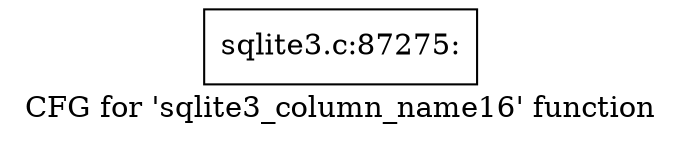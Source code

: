 digraph "CFG for 'sqlite3_column_name16' function" {
	label="CFG for 'sqlite3_column_name16' function";

	Node0x55c0f5cce270 [shape=record,label="{sqlite3.c:87275:}"];
}
